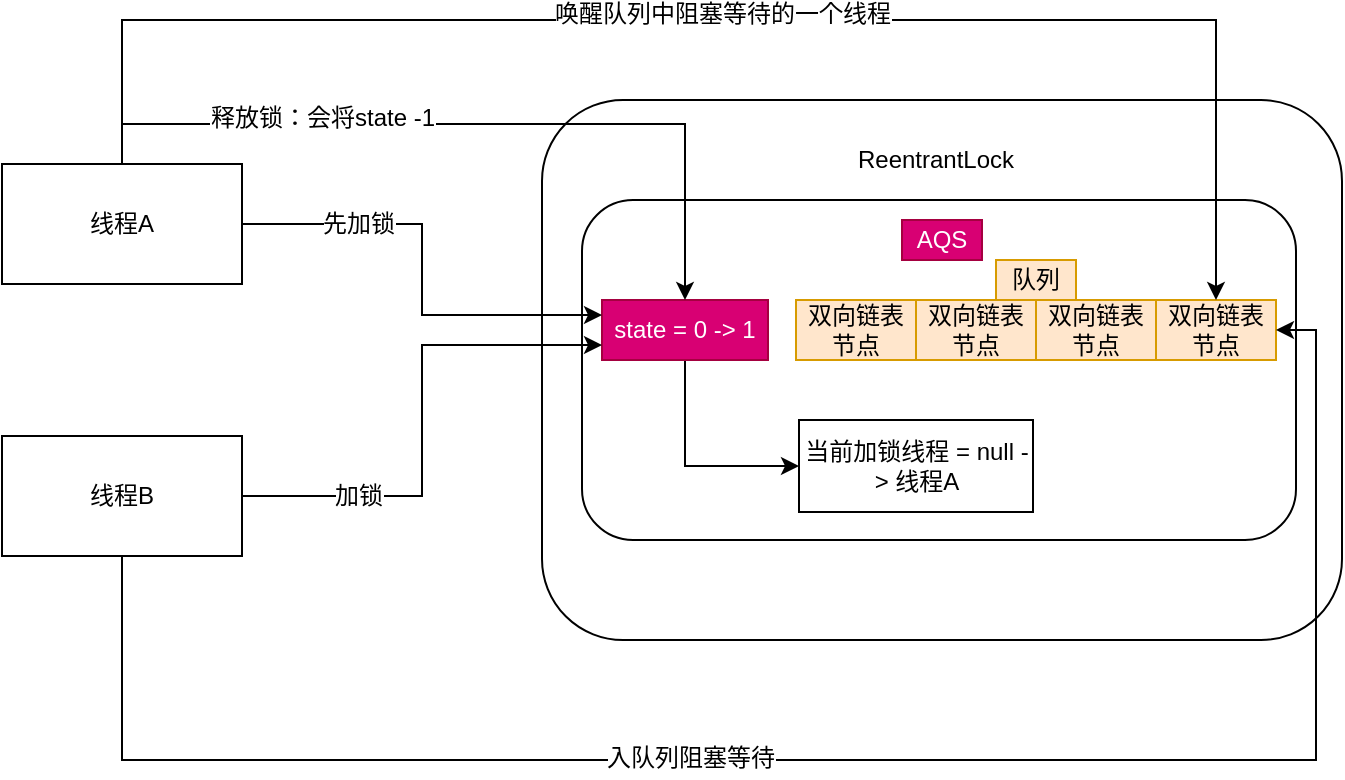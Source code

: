<mxfile version="12.2.6" type="github" pages="1">
  <diagram id="sF-UChHGXcfff-Z3Ch60" name="第 1 页">
    <mxGraphModel dx="1422" dy="762" grid="1" gridSize="10" guides="1" tooltips="1" connect="1" arrows="1" fold="1" page="1" pageScale="1" pageWidth="827" pageHeight="1169" math="0" shadow="0">
      <root>
        <mxCell id="0"/>
        <mxCell id="1" parent="0"/>
        <mxCell id="zxHyDIJ5EjyrpYZYw7Tn-1" value="" style="rounded=1;whiteSpace=wrap;html=1;" parent="1" vertex="1">
          <mxGeometry x="320" y="230" width="400" height="270" as="geometry"/>
        </mxCell>
        <mxCell id="EjYxkgxHrnVKzBjctb8L-1" value="" style="rounded=1;whiteSpace=wrap;html=1;" vertex="1" parent="1">
          <mxGeometry x="340" y="280" width="357" height="170" as="geometry"/>
        </mxCell>
        <mxCell id="EjYxkgxHrnVKzBjctb8L-2" value="ReentrantLock" style="text;html=1;strokeColor=none;fillColor=none;align=center;verticalAlign=middle;whiteSpace=wrap;rounded=0;" vertex="1" parent="1">
          <mxGeometry x="497" y="250" width="40" height="20" as="geometry"/>
        </mxCell>
        <mxCell id="EjYxkgxHrnVKzBjctb8L-3" value="AQS" style="text;html=1;strokeColor=#A50040;fillColor=#d80073;align=center;verticalAlign=middle;whiteSpace=wrap;rounded=0;fontColor=#ffffff;" vertex="1" parent="1">
          <mxGeometry x="500" y="290" width="40" height="20" as="geometry"/>
        </mxCell>
        <mxCell id="EjYxkgxHrnVKzBjctb8L-20" style="edgeStyle=orthogonalEdgeStyle;rounded=0;orthogonalLoop=1;jettySize=auto;html=1;exitX=0.5;exitY=1;exitDx=0;exitDy=0;entryX=0;entryY=0.5;entryDx=0;entryDy=0;" edge="1" parent="1" source="EjYxkgxHrnVKzBjctb8L-5" target="EjYxkgxHrnVKzBjctb8L-11">
          <mxGeometry relative="1" as="geometry"/>
        </mxCell>
        <mxCell id="EjYxkgxHrnVKzBjctb8L-5" value="state = 0 -&amp;gt; 1" style="rounded=0;whiteSpace=wrap;html=1;fillColor=#d80073;strokeColor=#A50040;fontColor=#ffffff;" vertex="1" parent="1">
          <mxGeometry x="350" y="330" width="83" height="30" as="geometry"/>
        </mxCell>
        <mxCell id="EjYxkgxHrnVKzBjctb8L-6" value="双向链表节点" style="rounded=0;whiteSpace=wrap;html=1;fillColor=#ffe6cc;strokeColor=#d79b00;" vertex="1" parent="1">
          <mxGeometry x="447" y="330" width="60" height="30" as="geometry"/>
        </mxCell>
        <mxCell id="EjYxkgxHrnVKzBjctb8L-7" value="双向链表节点" style="rounded=0;whiteSpace=wrap;html=1;fillColor=#ffe6cc;strokeColor=#d79b00;" vertex="1" parent="1">
          <mxGeometry x="507" y="330" width="60" height="30" as="geometry"/>
        </mxCell>
        <mxCell id="EjYxkgxHrnVKzBjctb8L-8" value="双向链表节点" style="rounded=0;whiteSpace=wrap;html=1;fillColor=#ffe6cc;strokeColor=#d79b00;" vertex="1" parent="1">
          <mxGeometry x="567" y="330" width="60" height="30" as="geometry"/>
        </mxCell>
        <mxCell id="EjYxkgxHrnVKzBjctb8L-9" value="双向链表节点" style="rounded=0;whiteSpace=wrap;html=1;fillColor=#ffe6cc;strokeColor=#d79b00;" vertex="1" parent="1">
          <mxGeometry x="627" y="330" width="60" height="30" as="geometry"/>
        </mxCell>
        <mxCell id="EjYxkgxHrnVKzBjctb8L-11" value="当前加锁线程 = null -&amp;gt; 线程A" style="rounded=0;whiteSpace=wrap;html=1;" vertex="1" parent="1">
          <mxGeometry x="448.5" y="390" width="117" height="46" as="geometry"/>
        </mxCell>
        <mxCell id="EjYxkgxHrnVKzBjctb8L-16" style="edgeStyle=orthogonalEdgeStyle;rounded=0;orthogonalLoop=1;jettySize=auto;html=1;entryX=0;entryY=0.25;entryDx=0;entryDy=0;" edge="1" parent="1" source="EjYxkgxHrnVKzBjctb8L-12" target="EjYxkgxHrnVKzBjctb8L-5">
          <mxGeometry relative="1" as="geometry"/>
        </mxCell>
        <mxCell id="EjYxkgxHrnVKzBjctb8L-17" value="先加锁" style="text;html=1;resizable=0;points=[];align=center;verticalAlign=middle;labelBackgroundColor=#ffffff;" vertex="1" connectable="0" parent="EjYxkgxHrnVKzBjctb8L-16">
          <mxGeometry x="-0.712" y="-2" relative="1" as="geometry">
            <mxPoint x="25" y="-2" as="offset"/>
          </mxGeometry>
        </mxCell>
        <mxCell id="EjYxkgxHrnVKzBjctb8L-23" style="edgeStyle=orthogonalEdgeStyle;rounded=0;orthogonalLoop=1;jettySize=auto;html=1;exitX=0.5;exitY=0;exitDx=0;exitDy=0;entryX=0.5;entryY=0;entryDx=0;entryDy=0;" edge="1" parent="1" source="EjYxkgxHrnVKzBjctb8L-12" target="EjYxkgxHrnVKzBjctb8L-5">
          <mxGeometry relative="1" as="geometry"/>
        </mxCell>
        <mxCell id="EjYxkgxHrnVKzBjctb8L-24" value="释放锁：会将state -1" style="text;html=1;resizable=0;points=[];align=center;verticalAlign=middle;labelBackgroundColor=#ffffff;" vertex="1" connectable="0" parent="EjYxkgxHrnVKzBjctb8L-23">
          <mxGeometry x="-0.385" y="3" relative="1" as="geometry">
            <mxPoint as="offset"/>
          </mxGeometry>
        </mxCell>
        <mxCell id="EjYxkgxHrnVKzBjctb8L-26" style="edgeStyle=orthogonalEdgeStyle;rounded=0;orthogonalLoop=1;jettySize=auto;html=1;" edge="1" parent="1" source="EjYxkgxHrnVKzBjctb8L-12" target="EjYxkgxHrnVKzBjctb8L-9">
          <mxGeometry relative="1" as="geometry">
            <Array as="points">
              <mxPoint x="110" y="190"/>
              <mxPoint x="657" y="190"/>
            </Array>
          </mxGeometry>
        </mxCell>
        <mxCell id="EjYxkgxHrnVKzBjctb8L-27" value="唤醒队列中阻塞等待的一个线程" style="text;html=1;resizable=0;points=[];align=center;verticalAlign=middle;labelBackgroundColor=#ffffff;" vertex="1" connectable="0" parent="EjYxkgxHrnVKzBjctb8L-26">
          <mxGeometry x="-0.02" y="3" relative="1" as="geometry">
            <mxPoint as="offset"/>
          </mxGeometry>
        </mxCell>
        <mxCell id="EjYxkgxHrnVKzBjctb8L-12" value="线程A" style="rounded=0;whiteSpace=wrap;html=1;" vertex="1" parent="1">
          <mxGeometry x="50" y="262" width="120" height="60" as="geometry"/>
        </mxCell>
        <mxCell id="EjYxkgxHrnVKzBjctb8L-18" style="edgeStyle=orthogonalEdgeStyle;rounded=0;orthogonalLoop=1;jettySize=auto;html=1;entryX=0;entryY=0.75;entryDx=0;entryDy=0;" edge="1" parent="1" source="EjYxkgxHrnVKzBjctb8L-13" target="EjYxkgxHrnVKzBjctb8L-5">
          <mxGeometry relative="1" as="geometry"/>
        </mxCell>
        <mxCell id="EjYxkgxHrnVKzBjctb8L-19" value="加锁" style="text;html=1;resizable=0;points=[];align=center;verticalAlign=middle;labelBackgroundColor=#ffffff;" vertex="1" connectable="0" parent="EjYxkgxHrnVKzBjctb8L-18">
          <mxGeometry x="-0.551" relative="1" as="geometry">
            <mxPoint as="offset"/>
          </mxGeometry>
        </mxCell>
        <mxCell id="EjYxkgxHrnVKzBjctb8L-21" style="edgeStyle=orthogonalEdgeStyle;rounded=0;orthogonalLoop=1;jettySize=auto;html=1;entryX=1;entryY=0.5;entryDx=0;entryDy=0;" edge="1" parent="1" source="EjYxkgxHrnVKzBjctb8L-13" target="EjYxkgxHrnVKzBjctb8L-9">
          <mxGeometry relative="1" as="geometry">
            <Array as="points">
              <mxPoint x="110" y="560"/>
              <mxPoint x="707" y="560"/>
              <mxPoint x="707" y="345"/>
            </Array>
          </mxGeometry>
        </mxCell>
        <mxCell id="EjYxkgxHrnVKzBjctb8L-22" value="入队列阻塞等待" style="text;html=1;resizable=0;points=[];align=center;verticalAlign=middle;labelBackgroundColor=#ffffff;" vertex="1" connectable="0" parent="EjYxkgxHrnVKzBjctb8L-21">
          <mxGeometry x="-0.173" y="1" relative="1" as="geometry">
            <mxPoint as="offset"/>
          </mxGeometry>
        </mxCell>
        <mxCell id="EjYxkgxHrnVKzBjctb8L-13" value="线程B" style="rounded=0;whiteSpace=wrap;html=1;" vertex="1" parent="1">
          <mxGeometry x="50" y="398" width="120" height="60" as="geometry"/>
        </mxCell>
        <mxCell id="EjYxkgxHrnVKzBjctb8L-28" value="队列" style="text;html=1;strokeColor=#d79b00;fillColor=#ffe6cc;align=center;verticalAlign=middle;whiteSpace=wrap;rounded=0;" vertex="1" parent="1">
          <mxGeometry x="547" y="310" width="40" height="20" as="geometry"/>
        </mxCell>
      </root>
    </mxGraphModel>
  </diagram>
</mxfile>

